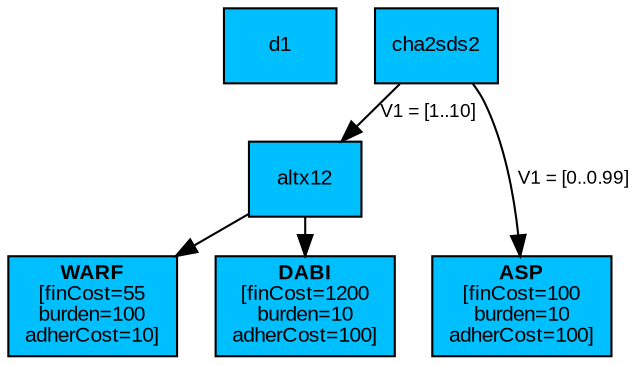 digraph test_afib {
newrank=true;
ranksep = 0.25;
node [shape=box, style=filled, fillcolor=deepskyblue, fontname=arial, fontsize=10];
edge [fontname=arial, fontsize=9];

// Contexts
d1 [type=context];

// Tests
cha2sds2 [type=decision, dataItem=v1]

// Alternatives
altx12 [type=alternative];

// Actions
asp [label=<<b>ASP</b><br/>[finCost=100<br/>burden=10<br/>adherCost=100]>];
warf [label=<<b>WARF</b><br/>[finCost=55<br/>burden=100<br/>adherCost=10]>]; // 315
dabi [label=<<b>DABI</b><br/>[finCost=1200<br/>burden=10<br/>adherCost=100]>]; // 360

// Parallel
// p1 [shape=hexagon, height=0.3, width=0.4, fixedsize=true, fillcolor=gold, label=<<b>P1</b>>];
// p2 [shape=hexagon, height=0.3, width=0.4, fixedsize=true, fillcolor=gold, label=<<b>P2</b>>];

// Goals
// g1 [shape=circle, width=0.1, fillcolor=forestgreen, label=<<b>G1</b>>, fontcolor=white, fontsize=8];
// g2 [shape=circle, width=0.1, fillcolor=forestgreen, label=<<b>G2</b>>, fontcolor=white, fontsize=8];


cha2sds2 -> asp [label=<V1 = [0..0.99]>];
cha2sds2 -> altx12 [label=<V1 = [1..10]>];

altx12 -> warf;
altx12 -> dabi;

// {g1, g2} -> ros [style=invis];
// ros [shape=box, width=5, style=filled, fillcolor=white, color=white, align=center, label=<
// <b>Revision operators:</b><br/>
// 1. if <i>A2</i> and <i>A7</i>, then replace <i>A7</i> with <i>newAction</i> [cost=100]
// >]

{rank=same; warf; dabi; asp }
}

